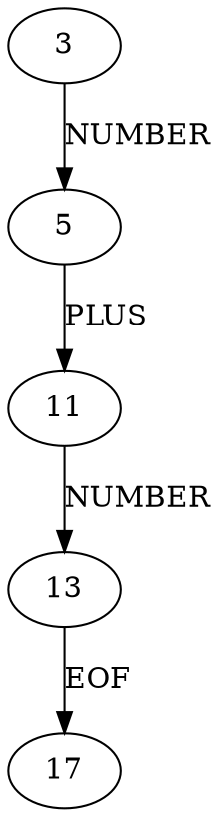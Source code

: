 digraph G {
3;5;11;13; 17;
3->5 [ label = "NUMBER" ];
5->11 [ label = "PLUS" ];
11->13 [ label = "NUMBER" ];
13->17 [ label = "EOF" ]
}